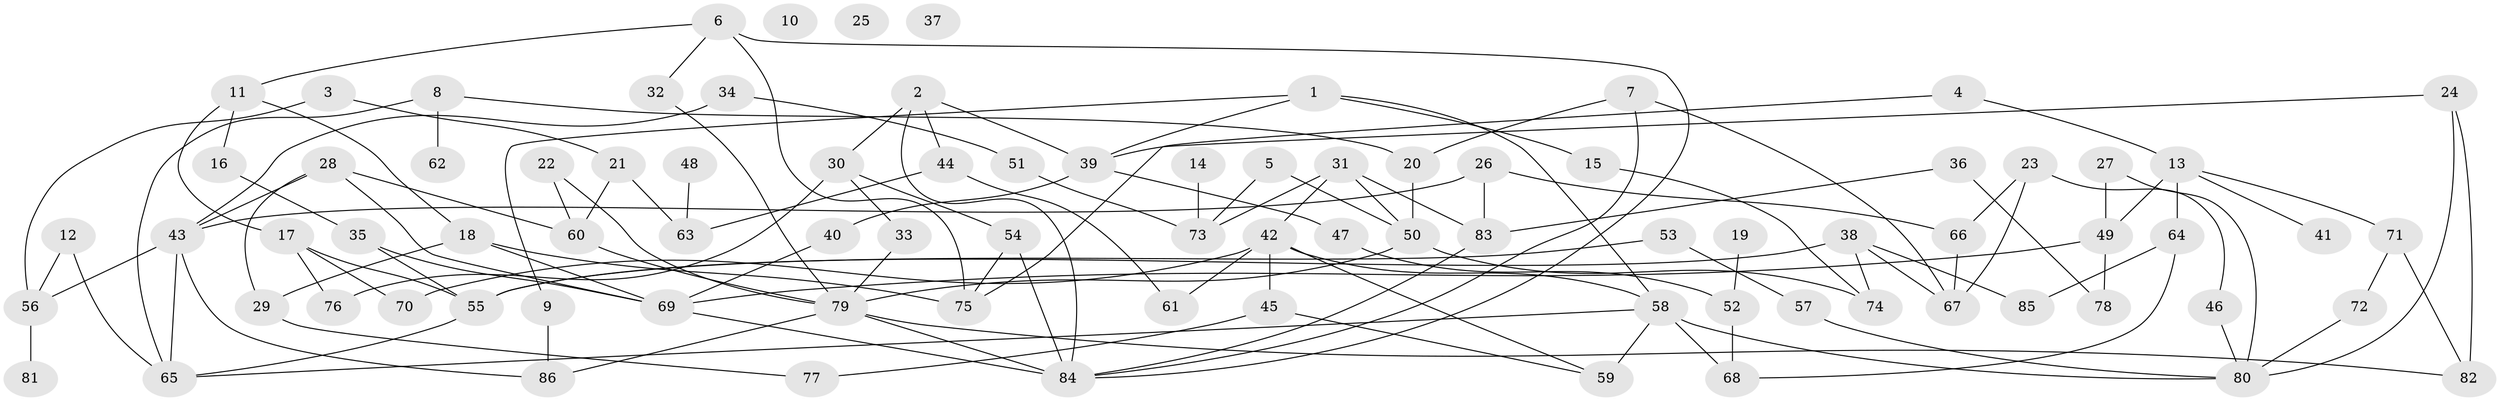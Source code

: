 // Generated by graph-tools (version 1.1) at 2025/39/03/09/25 04:39:45]
// undirected, 86 vertices, 131 edges
graph export_dot {
graph [start="1"]
  node [color=gray90,style=filled];
  1;
  2;
  3;
  4;
  5;
  6;
  7;
  8;
  9;
  10;
  11;
  12;
  13;
  14;
  15;
  16;
  17;
  18;
  19;
  20;
  21;
  22;
  23;
  24;
  25;
  26;
  27;
  28;
  29;
  30;
  31;
  32;
  33;
  34;
  35;
  36;
  37;
  38;
  39;
  40;
  41;
  42;
  43;
  44;
  45;
  46;
  47;
  48;
  49;
  50;
  51;
  52;
  53;
  54;
  55;
  56;
  57;
  58;
  59;
  60;
  61;
  62;
  63;
  64;
  65;
  66;
  67;
  68;
  69;
  70;
  71;
  72;
  73;
  74;
  75;
  76;
  77;
  78;
  79;
  80;
  81;
  82;
  83;
  84;
  85;
  86;
  1 -- 9;
  1 -- 15;
  1 -- 39;
  1 -- 58;
  2 -- 30;
  2 -- 39;
  2 -- 44;
  2 -- 84;
  3 -- 21;
  3 -- 56;
  4 -- 13;
  4 -- 75;
  5 -- 50;
  5 -- 73;
  6 -- 11;
  6 -- 32;
  6 -- 75;
  6 -- 84;
  7 -- 20;
  7 -- 67;
  7 -- 84;
  8 -- 20;
  8 -- 62;
  8 -- 65;
  9 -- 86;
  11 -- 16;
  11 -- 17;
  11 -- 18;
  12 -- 56;
  12 -- 65;
  13 -- 41;
  13 -- 49;
  13 -- 64;
  13 -- 71;
  14 -- 73;
  15 -- 74;
  16 -- 35;
  17 -- 55;
  17 -- 70;
  17 -- 76;
  18 -- 29;
  18 -- 69;
  18 -- 75;
  19 -- 52;
  20 -- 50;
  21 -- 60;
  21 -- 63;
  22 -- 60;
  22 -- 79;
  23 -- 46;
  23 -- 66;
  23 -- 67;
  24 -- 39;
  24 -- 80;
  24 -- 82;
  26 -- 43;
  26 -- 66;
  26 -- 83;
  27 -- 49;
  27 -- 80;
  28 -- 29;
  28 -- 43;
  28 -- 60;
  28 -- 69;
  29 -- 77;
  30 -- 33;
  30 -- 54;
  30 -- 76;
  31 -- 42;
  31 -- 50;
  31 -- 73;
  31 -- 83;
  32 -- 79;
  33 -- 79;
  34 -- 43;
  34 -- 51;
  35 -- 55;
  35 -- 69;
  36 -- 78;
  36 -- 83;
  38 -- 55;
  38 -- 67;
  38 -- 74;
  38 -- 85;
  39 -- 40;
  39 -- 47;
  40 -- 69;
  42 -- 45;
  42 -- 58;
  42 -- 59;
  42 -- 61;
  42 -- 70;
  43 -- 56;
  43 -- 65;
  43 -- 86;
  44 -- 61;
  44 -- 63;
  45 -- 59;
  45 -- 77;
  46 -- 80;
  47 -- 52;
  48 -- 63;
  49 -- 69;
  49 -- 78;
  50 -- 74;
  50 -- 79;
  51 -- 73;
  52 -- 68;
  53 -- 55;
  53 -- 57;
  54 -- 75;
  54 -- 84;
  55 -- 65;
  56 -- 81;
  57 -- 80;
  58 -- 59;
  58 -- 65;
  58 -- 68;
  58 -- 80;
  60 -- 79;
  64 -- 68;
  64 -- 85;
  66 -- 67;
  69 -- 84;
  71 -- 72;
  71 -- 82;
  72 -- 80;
  79 -- 82;
  79 -- 84;
  79 -- 86;
  83 -- 84;
}
